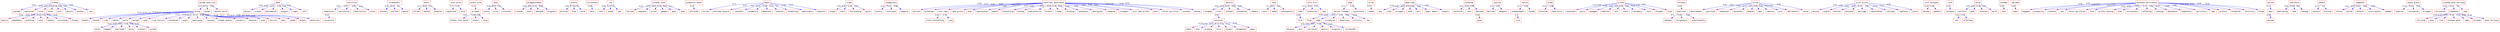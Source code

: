 strict digraph  {
	brahma	 [color=red,
		fontname=courier,
		shape=box];
	supreme	 [color=red,
		fontname=courier,
		shape=box];
	brahma -> supreme	 [color=blue,
		xlabel=0.01];
	explained	 [color=red,
		fontname=courier,
		shape=box];
	brahma -> explained	 [color=blue,
		xlabel=0.03];
	since	 [color=red,
		fontname=courier,
		shape=box];
	brahma -> since	 [color=blue,
		xlabel=0.01];
	forms	 [color=red,
		fontname=courier,
		shape=box];
	brahma -> forms	 [color=blue,
		xlabel=0.14];
	kill	 [color=red,
		fontname=courier,
		shape=box];
	brahma -> kill	 [color=blue,
		xlabel=0.02];
	absurd	 [color=red,
		fontname=courier,
		shape=box];
	brahma -> absurd	 [color=blue,
		xlabel=0.02];
	another	 [color=red,
		fontname=courier,
		shape=box];
	brahma -> another	 [color=blue,
		xlabel=0.01];
	one	 [color=red,
		fontname=courier,
		shape=box];
	brahma -> one	 [color=blue,
		xlabel=0.01];
	desire	 [color=red,
		fontname=courier,
		shape=box];
	since -> desire	 [color=blue,
		xlabel=0.04];
	kamadhenu	 [color=red,
		fontname=courier,
		shape=box];
	since -> kamadhenu	 [color=blue,
		xlabel=0.01];
	granting	 [color=red,
		fontname=courier,
		shape=box];
	since -> granting	 [color=blue,
		xlabel=0.01];
	wish	 [color=red,
		fontname=courier,
		shape=box];
	since -> wish	 [color=blue,
		xlabel=0.02];
	obtain	 [color=red,
		fontname=courier,
		shape=box];
	since -> obtain	 [color=blue,
		xlabel=0.13];
	according	 [color=red,
		fontname=courier,
		shape=box];
	since -> according	 [color=blue,
		xlabel=0.01];
	things	 [color=red,
		fontname=courier,
		shape=box];
	since -> things	 [color=blue,
		xlabel=0.01];
	"spread adversity"	 [color=red,
		fontname=courier,
		shape=box];
	bring	 [color=red,
		fontname=courier,
		shape=box];
	"spread adversity" -> bring	 [color=blue,
		xlabel=0.15];
	hunger	 [color=red,
		fontname=courier,
		shape=box];
	"spread adversity" -> hunger	 [color=blue,
		xlabel=0.15];
	"mother earth"	 [color=red,
		fontname=courier,
		shape=box];
	"spread adversity" -> "mother earth"	 [color=blue,
		xlabel=0.02];
	deaths	 [color=red,
		fontname=courier,
		shape=box];
	bring -> deaths	 [color=blue,
		xlabel=0.14];
	caused	 [color=red,
		fontname=courier,
		shape=box];
	bring -> caused	 [color=blue,
		xlabel=0.19];
	crop	 [color=red,
		fontname=courier,
		shape=box];
	bring -> crop	 [color=blue,
		xlabel=0.1];
	famine	 [color=red,
		fontname=courier,
		shape=box];
	bring -> famine	 [color=blue,
		xlabel=0.15];
	earth	 [color=red,
		fontname=courier,
		shape=box];
	bring -> earth	 [color=blue,
		xlabel=0.13];
	spread	 [color=red,
		fontname=courier,
		shape=box];
	bring -> spread	 [color=blue,
		xlabel=0.11];
	said	 [color=red,
		fontname=courier,
		shape=box];
	bring -> said	 [color=blue,
		xlabel=0.02];
	"crop failure"	 [color=red,
		fontname=courier,
		shape=box];
	bring -> "crop failure"	 [color=blue,
		xlabel=0.15];
	witnessed	 [color=red,
		fontname=courier,
		shape=box];
	bring -> witnessed	 [color=blue,
		xlabel=0.18];
	angry	 [color=red,
		fontname=courier,
		shape=box];
	bring -> angry	 [color=blue,
		xlabel=0.13];
	swallowing	 [color=red,
		fontname=courier,
		shape=box];
	bring -> swallowing	 [color=blue,
		xlabel=0.11];
	causing	 [color=red,
		fontname=courier,
		shape=box];
	bring -> causing	 [color=blue,
		xlabel=0.09];
	"hunger deaths"	 [color=red,
		fontname=courier,
		shape=box];
	bring -> "hunger deaths"	 [color=blue,
		xlabel=0.06];
	normalcy	 [color=red,
		fontname=courier,
		shape=box];
	bring -> normalcy	 [color=blue,
		xlabel=0.18];
	despite	 [color=red,
		fontname=courier,
		shape=box];
	bring -> despite	 [color=blue,
		xlabel=0.17];
	wide	 [color=red,
		fontname=courier,
		shape=box];
	bring -> wide	 [color=blue,
		xlabel=0.1];
	failure	 [color=red,
		fontname=courier,
		shape=box];
	bring -> failure	 [color=blue,
		xlabel=0.17];
	many	 [color=red,
		fontname=courier,
		shape=box];
	bring -> many	 [color=blue,
		xlabel=0.04];
	seeds	 [color=red,
		fontname=courier,
		shape=box];
	bring -> seeds	 [color=blue,
		xlabel=0.1];
	mother	 [color=red,
		fontname=courier,
		shape=box];
	bring -> mother	 [color=blue,
		xlabel=0.11];
	adversity	 [color=red,
		fontname=courier,
		shape=box];
	bring -> adversity	 [color=blue,
		xlabel=0.16];
	herbs	 [color=red,
		fontname=courier,
		shape=box];
	earth -> herbs	 [color=blue,
		xlabel=0.02];
	begged	 [color=red,
		fontname=courier,
		shape=box];
	earth -> begged	 [color=blue,
		xlabel=0.03];
	swallowed	 [color=red,
		fontname=courier,
		shape=box];
	earth -> swallowed	 [color=blue,
		xlabel=0.01];
	mercy	 [color=red,
		fontname=courier,
		shape=box];
	earth -> mercy	 [color=blue,
		xlabel=0.01];
	protect	 [color=red,
		fontname=courier,
		shape=box];
	earth -> protect	 [color=blue,
		xlabel=0.02];
	wicked	 [color=red,
		fontname=courier,
		shape=box];
	earth -> wicked	 [color=blue,
		xlabel=0.02];
	dead	 [color=red,
		fontname=courier,
		shape=box];
	palace	 [color=red,
		fontname=courier,
		shape=box];
	dead -> palace	 [color=blue,
		xlabel=0.01];
	traced	 [color=red,
		fontname=courier,
		shape=box];
	dead -> traced	 [color=blue,
		xlabel=0.03];
	whereabouts	 [color=red,
		fontname=courier,
		shape=box];
	dead -> whereabouts	 [color=blue,
		xlabel=0.01];
	disgust	 [color=red,
		fontname=courier,
		shape=box];
	dead -> disgust	 [color=blue,
		xlabel=0.01];
	night	 [color=red,
		fontname=courier,
		shape=box];
	dead -> night	 [color=blue,
		xlabel=0.12];
	left	 [color=red,
		fontname=courier,
		shape=box];
	dead -> left	 [color=blue,
		xlabel=0.01];
	sacrifice	 [color=red,
		fontname=courier,
		shape=box];
	completion	 [color=red,
		fontname=courier,
		shape=box];
	sacrifice -> completion	 [color=blue,
		xlabel=0.01];
	sacrificial	 [color=red,
		fontname=courier,
		shape=box];
	sacrifice -> sacrificial	 [color=blue,
		xlabel=0.07];
	obstruction	 [color=red,
		fontname=courier,
		shape=box];
	sacrifice -> obstruction	 [color=blue,
		xlabel=0.01];
	stole	 [color=red,
		fontname=courier,
		shape=box];
	sacrifice -> stole	 [color=blue,
		xlabel=0.01];
	successful	 [color=red,
		fontname=courier,
		shape=box];
	completion -> successful	 [color=blue,
		xlabel=0.01];
	"'brahma\x92s'"	 [color=red,
		fontname=courier,
		shape=box];
	refined	 [color=red,
		fontname=courier,
		shape=box];
	"'brahma\x92s'" -> refined	 [color=blue,
		xlabel=0.01];
	outlook	 [color=red,
		fontname=courier,
		shape=box];
	"'brahma\x92s'" -> outlook	 [color=blue,
		xlabel=0.01];
	mental	 [color=red,
		fontname=courier,
		shape=box];
	"'brahma\x92s'" -> mental	 [color=blue,
		xlabel=0.1];
	avert	 [color=red,
		fontname=courier,
		shape=box];
	follow	 [color=red,
		fontname=courier,
		shape=box];
	avert -> follow	 [color=blue,
		xlabel=0.17];
	wanted	 [color=red,
		fontname=courier,
		shape=box];
	avert -> wanted	 [color=blue,
		xlabel=0.05];
	disaster	 [color=red,
		fontname=courier,
		shape=box];
	avert -> disaster	 [color=blue,
		xlabel=0.11];
	"nine horse"	 [color=red,
		fontname=courier,
		shape=box];
	equalized	 [color=red,
		fontname=courier,
		shape=box];
	"nine horse" -> equalized	 [color=blue,
		xlabel=0.17];
	told	 [color=red,
		fontname=courier,
		shape=box];
	"nine horse" -> told	 [color=blue,
		xlabel=0.15];
	"ninety nine"	 [color=red,
		fontname=courier,
		shape=box];
	already	 [color=red,
		fontname=courier,
		shape=box];
	"ninety nine" -> already	 [color=blue,
		xlabel=0.12];
	"ninety nine horse"	 [color=red,
		fontname=courier,
		shape=box];
	already -> "ninety nine horse"	 [color=blue,
		xlabel=0.03];
	ninety	 [color=red,
		fontname=courier,
		shape=box];
	already -> ninety	 [color=blue,
		xlabel=0.06];
	nine	 [color=red,
		fontname=courier,
		shape=box];
	already -> nine	 [color=blue,
		xlabel=0.06];
	died	 [color=red,
		fontname=courier,
		shape=box];
	could	 [color=red,
		fontname=courier,
		shape=box];
	died -> could	 [color=blue,
		xlabel=0.08];
	curse	 [color=red,
		fontname=courier,
		shape=box];
	died -> curse	 [color=blue,
		xlabel=0.01];
	tolerate	 [color=red,
		fontname=courier,
		shape=box];
	died -> tolerate	 [color=blue,
		xlabel=0.01];
	disappointment	 [color=red,
		fontname=courier,
		shape=box];
	crowned	 [color=red,
		fontname=courier,
		shape=box];
	disappointment -> crowned	 [color=blue,
		xlabel=0.02];
	much	 [color=red,
		fontname=courier,
		shape=box];
	disappointment -> much	 [color=blue,
		xlabel=0.01];
	emerged	 [color=red,
		fontname=courier,
		shape=box];
	disappointment -> emerged	 [color=blue,
		xlabel=0.11];
	eligible	 [color=red,
		fontname=courier,
		shape=box];
	disappointment -> eligible	 [color=blue,
		xlabel=0.02];
	plants	 [color=red,
		fontname=courier,
		shape=box];
	milking	 [color=red,
		fontname=courier,
		shape=box];
	plants -> milking	 [color=blue,
		xlabel=0.05];
	flow	 [color=red,
		fontname=courier,
		shape=box];
	plants -> flow	 [color=blue,
		xlabel=0.13];
	milk	 [color=red,
		fontname=courier,
		shape=box];
	plants -> milk	 [color=blue,
		xlabel=0.14];
	christened	 [color=red,
		fontname=courier,
		shape=box];
	were	 [color=red,
		fontname=courier,
		shape=box];
	christened -> were	 [color=blue,
		xlabel=0.08];
	cow	 [color=red,
		fontname=courier,
		shape=box];
	calf	 [color=red,
		fontname=courier,
		shape=box];
	cow -> calf	 [color=blue,
		xlabel=0.08];
	asked	 [color=red,
		fontname=courier,
		shape=box];
	cow -> asked	 [color=blue,
		xlabel=0.1];
	get	 [color=red,
		fontname=courier,
		shape=box];
	cow -> get	 [color=blue,
		xlabel=0.11];
	"nishada chief"	 [color=red,
		fontname=courier,
		shape=box];
	ferried	 [color=red,
		fontname=courier,
		shape=box];
	"nishada chief" -> ferried	 [color=blue,
		xlabel=0.01];
	ramayana	 [color=red,
		fontname=courier,
		shape=box];
	"nishada chief" -> ramayana	 [color=blue,
		xlabel=0.01];
	across	 [color=red,
		fontname=courier,
		shape=box];
	"nishada chief" -> across	 [color=blue,
		xlabel=0.01];
	ganges	 [color=red,
		fontname=courier,
		shape=box];
	"nishada chief" -> ganges	 [color=blue,
		xlabel=0.01];
	guha	 [color=red,
		fontname=courier,
		shape=box];
	"nishada chief" -> guha	 [color=blue,
		xlabel=0.01];
	boat	 [color=red,
		fontname=courier,
		shape=box];
	"nishada chief" -> boat	 [color=blue,
		xlabel=0.11];
	"premature death"	 [color=red,
		fontname=courier,
		shape=box];
	attitude	 [color=red,
		fontname=courier,
		shape=box];
	"premature death" -> attitude	 [color=blue,
		xlabel=0.15];
	death	 [color=red,
		fontname=courier,
		shape=box];
	forced	 [color=red,
		fontname=courier,
		shape=box];
	death -> forced	 [color=blue,
		xlabel=0.11];
	"attitude towards"	 [color=red,
		fontname=courier,
		shape=box];
	death -> "attitude towards"	 [color=blue,
		xlabel=0.07];
	"'vena\x92s'"	 [color=red,
		fontname=courier,
		shape=box];
	death -> "'vena\x92s'"	 [color=blue,
		xlabel=0.1];
	premature	 [color=red,
		fontname=courier,
		shape=box];
	death -> premature	 [color=blue,
		xlabel=0.12];
	behaviour	 [color=red,
		fontname=courier,
		shape=box];
	death -> behaviour	 [color=blue,
		xlabel=0.08];
	towards	 [color=red,
		fontname=courier,
		shape=box];
	death -> towards	 [color=blue,
		xlabel=0.13];
	tormenting	 [color=red,
		fontname=courier,
		shape=box];
	death -> tormenting	 [color=blue,
		xlabel=0.1];
	deplorable	 [color=red,
		fontname=courier,
		shape=box];
	death -> deplorable	 [color=blue,
		xlabel=0.14];
	subjects	 [color=red,
		fontname=courier,
		shape=box];
	death -> subjects	 [color=blue,
		xlabel=0.11];
	tribe	 [color=red,
		fontname=courier,
		shape=box];
	origin	 [color=red,
		fontname=courier,
		shape=box];
	tribe -> origin	 [color=blue,
		xlabel=0.01];
	story	 [color=red,
		fontname=courier,
		shape=box];
	tribe -> story	 [color=blue,
		xlabel=0.02];
	fascinating	 [color=red,
		fontname=courier,
		shape=box];
	tribe -> fascinating	 [color=blue,
		xlabel=0.01];
	quite	 [color=red,
		fontname=courier,
		shape=box];
	tribe -> quite	 [color=blue,
		xlabel=0.07];
	unhappiness	 [color=red,
		fontname=courier,
		shape=box];
	country	 [color=red,
		fontname=courier,
		shape=box];
	unhappiness -> country	 [color=blue,
		xlabel=0.01];
	continued	 [color=red,
		fontname=courier,
		shape=box];
	unhappiness -> continued	 [color=blue,
		xlabel=0.01];
	languish	 [color=red,
		fontname=courier,
		shape=box];
	unhappiness -> languish	 [color=blue,
		xlabel=0.09];
	"excellent governance"	 [color=red,
		fontname=courier,
		shape=box];
	glories	 [color=red,
		fontname=courier,
		shape=box];
	"excellent governance" -> glories	 [color=blue,
		xlabel=0.02];
	withdraws	 [color=red,
		fontname=courier,
		shape=box];
	"excellent governance" -> withdraws	 [color=blue,
		xlabel=0.17];
	"lord rama"	 [color=red,
		fontname=courier,
		shape=box];
	"excellent governance" -> "lord rama"	 [color=blue,
		xlabel=0.02];
	"rama prithu"	 [color=red,
		fontname=courier,
		shape=box];
	"excellent governance" -> "rama prithu"	 [color=blue,
		xlabel=0.02];
	even	 [color=red,
		fontname=courier,
		shape=box];
	"excellent governance" -> even	 [color=blue,
		xlabel=0.01];
	mountainous	 [color=red,
		fontname=courier,
		shape=box];
	"excellent governance" -> mountainous	 [color=blue,
		xlabel=0.02];
	based	 [color=red,
		fontname=courier,
		shape=box];
	"excellent governance" -> based	 [color=blue,
		xlabel=0.01];
	interesting	 [color=red,
		fontname=courier,
		shape=box];
	"excellent governance" -> interesting	 [color=blue,
		xlabel=0.15];
	belong	 [color=red,
		fontname=courier,
		shape=box];
	"excellent governance" -> belong	 [color=blue,
		xlabel=0.01];
	yudhishthira	 [color=red,
		fontname=courier,
		shape=box];
	"excellent governance" -> yudhishthira	 [color=blue,
		xlabel=0.02];
	forests	 [color=red,
		fontname=courier,
		shape=box];
	"excellent governance" -> forests	 [color=blue,
		xlabel=0.05];
	today	 [color=red,
		fontname=courier,
		shape=box];
	"excellent governance" -> today	 [color=blue,
		xlabel=0.03];
	residing	 [color=red,
		fontname=courier,
		shape=box];
	"excellent governance" -> residing	 [color=blue,
		xlabel=0.02];
	anecdotes	 [color=red,
		fontname=courier,
		shape=box];
	"excellent governance" -> anecdotes	 [color=blue,
		xlabel=0.02];
	aboriginal	 [color=red,
		fontname=courier,
		shape=box];
	"excellent governance" -> aboriginal	 [color=blue,
		xlabel=0.01];
	compared	 [color=red,
		fontname=courier,
		shape=box];
	"excellent governance" -> compared	 [color=blue,
		xlabel=0.02];
	nishadas	 [color=red,
		fontname=courier,
		shape=box];
	"excellent governance" -> nishadas	 [color=blue,
		xlabel=0.02];
	"lord rama prithu"	 [color=red,
		fontname=courier,
		shape=box];
	"excellent governance" -> "lord rama prithu"	 [color=blue,
		xlabel=0.01];
	short	 [color=red,
		fontname=courier,
		shape=box];
	"excellent governance" -> short	 [color=blue,
		xlabel=0.01];
	"horse sacrifice"	 [color=red,
		fontname=courier,
		shape=box];
	"excellent governance" -> "horse sacrifice"	 [color=blue,
		xlabel=0.02];
	stunted	 [color=red,
		fontname=courier,
		shape=box];
	"excellent governance" -> stunted	 [color=blue,
		xlabel=0.04];
	dharma	 [color=red,
		fontname=courier,
		shape=box];
	"excellent governance" -> dharma	 [color=blue,
		xlabel=0.02];
	"indra interesting"	 [color=red,
		fontname=courier,
		shape=box];
	"lord rama" -> "indra interesting"	 [color=blue,
		xlabel=0.02];
	sung	 [color=red,
		fontname=courier,
		shape=box];
	"lord rama" -> sung	 [color=blue,
		xlabel=0.15];
	dacoits	 [color=red,
		fontname=courier,
		shape=box];
	kingdom	 [color=red,
		fontname=courier,
		shape=box];
	dacoits -> kingdom	 [color=blue,
		xlabel=0.02];
	ruler	 [color=red,
		fontname=courier,
		shape=box];
	dacoits -> ruler	 [color=blue,
		xlabel=0.12];
	without	 [color=red,
		fontname=courier,
		shape=box];
	dacoits -> without	 [color=blue,
		xlabel=0.01];
	plundered	 [color=red,
		fontname=courier,
		shape=box];
	dacoits -> plundered	 [color=blue,
		xlabel=0.02];
	robbers	 [color=red,
		fontname=courier,
		shape=box];
	dacoits -> robbers	 [color=blue,
		xlabel=0.02];
	successor	 [color=red,
		fontname=courier,
		shape=box];
	ruler -> successor	 [color=blue,
		xlabel=0.01];
	noble	 [color=red,
		fontname=courier,
		shape=box];
	successor -> noble	 [color=blue,
		xlabel=0.14];
	heir	 [color=red,
		fontname=courier,
		shape=box];
	successor -> heir	 [color=blue,
		xlabel=0.14];
	produce	 [color=red,
		fontname=courier,
		shape=box];
	successor -> produce	 [color=blue,
		xlabel=0.12];
	carry	 [color=red,
		fontname=courier,
		shape=box];
	successor -> carry	 [color=blue,
		xlabel=0.15];
	thighs	 [color=red,
		fontname=courier,
		shape=box];
	successor -> thighs	 [color=blue,
		xlabel=0.13];
	attempted	 [color=red,
		fontname=courier,
		shape=box];
	successor -> attempted	 [color=blue,
		xlabel=0.12];
	yogic	 [color=red,
		fontname=courier,
		shape=box];
	successor -> yogic	 [color=blue,
		xlabel=0.14];
	vena	 [color=red,
		fontname=courier,
		shape=box];
	born	 [color=red,
		fontname=courier,
		shape=box];
	vena -> born	 [color=blue,
		xlabel=0.1];
	named	 [color=red,
		fontname=courier,
		shape=box];
	vena -> named	 [color=blue,
		xlabel=0.01];
	subsequently	 [color=red,
		fontname=courier,
		shape=box];
	vena -> subsequently	 [color=blue,
		xlabel=0.01];
	"wild fire"	 [color=red,
		fontname=courier,
		shape=box];
	like	 [color=red,
		fontname=courier,
		shape=box];
	"wild fire" -> like	 [color=blue,
		xlabel=0.12];
	insecurity	 [color=red,
		fontname=courier,
		shape=box];
	"wild fire" -> insecurity	 [color=blue,
		xlabel=0.01];
	had	 [color=red,
		fontname=courier,
		shape=box];
	"wild fire" -> had	 [color=blue,
		xlabel=0.17];
	fire	 [color=red,
		fontname=courier,
		shape=box];
	like -> fire	 [color=blue,
		xlabel=0.05];
	anga	 [color=red,
		fontname=courier,
		shape=box];
	"dhruva lineage"	 [color=red,
		fontname=courier,
		shape=box];
	anga -> "dhruva lineage"	 [color=blue,
		xlabel=0.11];
	injunctions	 [color=red,
		fontname=courier,
		shape=box];
	anga -> injunctions	 [color=blue,
		xlabel=0.14];
	king	 [color=red,
		fontname=courier,
		shape=box];
	"dhruva lineage" -> king	 [color=blue,
		xlabel=0.01];
	sage	 [color=red,
		fontname=courier,
		shape=box];
	"dhruva lineage" -> sage	 [color=blue,
		xlabel=0.01];
	scriptural	 [color=red,
		fontname=courier,
		shape=box];
	"dhruva lineage" -> scriptural	 [color=blue,
		xlabel=0.01];
	observing	 [color=red,
		fontname=courier,
		shape=box];
	"dhruva lineage" -> observing	 [color=blue,
		xlabel=0.01];
	strictly	 [color=red,
		fontname=courier,
		shape=box];
	"dhruva lineage" -> strictly	 [color=blue,
		xlabel=0.01];
	man	 [color=red,
		fontname=courier,
		shape=box];
	"dhruva lineage" -> man	 [color=blue,
		xlabel=0.01];
	deceive	 [color=red,
		fontname=courier,
		shape=box];
	sage -> deceive	 [color=blue,
		xlabel=0.01];
	atri	 [color=red,
		fontname=courier,
		shape=box];
	sage -> atri	 [color=blue,
		xlabel=0.01];
	retrieved	 [color=red,
		fontname=courier,
		shape=box];
	sage -> retrieved	 [color=blue,
		xlabel=0.01];
	advice	 [color=red,
		fontname=courier,
		shape=box];
	sage -> advice	 [color=blue,
		xlabel=0.02];
	disguise	 [color=red,
		fontname=courier,
		shape=box];
	sage -> disguise	 [color=blue,
		xlabel=0.1];
	"'prithu\x92s'"	 [color=red,
		fontname=courier,
		shape=box];
	sage -> "'prithu\x92s'"	 [color=blue,
		xlabel=0.01];
	arrow	 [color=red,
		fontname=courier,
		shape=box];
	aimed	 [color=red,
		fontname=courier,
		shape=box];
	arrow -> aimed	 [color=blue,
		xlabel=0.01];
	"dead body"	 [color=red,
		fontname=courier,
		shape=box];
	boy	 [color=red,
		fontname=courier,
		shape=box];
	"dead body" -> boy	 [color=blue,
		xlabel=0.14];
	arms	 [color=red,
		fontname=courier,
		shape=box];
	"dead body" -> arms	 [color=blue,
		xlabel=0.02];
	brought	 [color=red,
		fontname=courier,
		shape=box];
	"dead body" -> brought	 [color=blue,
		xlabel=0.01];
	used	 [color=red,
		fontname=courier,
		shape=box];
	"dead body" -> used	 [color=blue,
		xlabel=0.01];
	girl	 [color=red,
		fontname=courier,
		shape=box];
	"dead body" -> girl	 [color=blue,
		xlabel=0.02];
	"yogic powers"	 [color=red,
		fontname=courier,
		shape=box];
	"dead body" -> "yogic powers"	 [color=blue,
		xlabel=0.02];
	powers	 [color=red,
		fontname=courier,
		shape=box];
	"dead body" -> powers	 [color=blue,
		xlabel=0.02];
	withdraw	 [color=red,
		fontname=courier,
		shape=box];
	forthwith	 [color=red,
		fontname=courier,
		shape=box];
	withdraw -> forthwith	 [color=blue,
		xlabel=0.01];
	last	 [color=red,
		fontname=courier,
		shape=box];
	withdraw -> last	 [color=blue,
		xlabel=0.01];
	advised	 [color=red,
		fontname=courier,
		shape=box];
	withdraw -> advised	 [color=blue,
		xlabel=0.08];
	give	 [color=red,
		fontname=courier,
		shape=box];
	advised -> give	 [color=blue,
		xlabel=0.05];
	sunitha	 [color=red,
		fontname=courier,
		shape=box];
	married	 [color=red,
		fontname=courier,
		shape=box];
	sunitha -> married	 [color=blue,
		xlabel=0.11];
	daughter	 [color=red,
		fontname=courier,
		shape=box];
	sunitha -> daughter	 [color=blue,
		xlabel=0.01];
	nature	 [color=red,
		fontname=courier,
		shape=box];
	undependable	 [color=red,
		fontname=courier,
		shape=box];
	nature -> undependable	 [color=blue,
		xlabel=0.13];
	turned	 [color=red,
		fontname=courier,
		shape=box];
	nature -> turned	 [color=blue,
		xlabel=0.03];
	true	 [color=red,
		fontname=courier,
		shape=box];
	undependable -> true	 [color=blue,
		xlabel=0.1];
	acted	 [color=red,
		fontname=courier,
		shape=box];
	directed	 [color=red,
		fontname=courier,
		shape=box];
	acted -> directed	 [color=blue,
		xlabel=0.01];
	cheerfully	 [color=red,
		fontname=courier,
		shape=box];
	acted -> cheerfully	 [color=blue,
		xlabel=0.08];
	prithu	 [color=red,
		fontname=courier,
		shape=box];
	hundredth	 [color=red,
		fontname=courier,
		shape=box];
	prithu -> hundredth	 [color=blue,
		xlabel=0.15];
	would	 [color=red,
		fontname=courier,
		shape=box];
	prithu -> would	 [color=blue,
		xlabel=0.01];
	managed	 [color=red,
		fontname=courier,
		shape=box];
	prithu -> managed	 [color=blue,
		xlabel=0.04];
	complete	 [color=red,
		fontname=courier,
		shape=box];
	prithu -> complete	 [color=blue,
		xlabel=0.01];
	lost	 [color=red,
		fontname=courier,
		shape=box];
	prithu -> lost	 [color=blue,
		xlabel=0.01];
	indra	 [color=red,
		fontname=courier,
		shape=box];
	prithu -> indra	 [color=blue,
		xlabel=0.02];
	supremacy	 [color=red,
		fontname=courier,
		shape=box];
	prithu -> supremacy	 [color=blue,
		xlabel=0.02];
	start	 [color=red,
		fontname=courier,
		shape=box];
	prithu -> start	 [color=blue,
		xlabel=0.03];
	thought	 [color=red,
		fontname=courier,
		shape=box];
	prithu -> thought	 [color=blue,
		xlabel=0.02];
	final	 [color=red,
		fontname=courier,
		shape=box];
	prithu -> final	 [color=blue,
		xlabel=0.01];
	mrithyu	 [color=red,
		fontname=courier,
		shape=box];
	qualities	 [color=red,
		fontname=courier,
		shape=box];
	mrithyu -> qualities	 [color=blue,
		xlabel=0.03];
	imbibed	 [color=red,
		fontname=courier,
		shape=box];
	qualities -> imbibed	 [color=blue,
		xlabel=0.11];
	unrighteous	 [color=red,
		fontname=courier,
		shape=box];
	qualities -> unrighteous	 [color=blue,
		xlabel=0.09];
	unfortunately	 [color=red,
		fontname=courier,
		shape=box];
	qualities -> unfortunately	 [color=blue,
		xlabel=0.09];
	virtue	 [color=red,
		fontname=courier,
		shape=box];
	development	 [color=red,
		fontname=courier,
		shape=box];
	virtue -> development	 [color=blue,
		xlabel=0.01];
	spiritual	 [color=red,
		fontname=courier,
		shape=box];
	virtue -> spiritual	 [color=blue,
		xlabel=0.01];
	endeavour	 [color=red,
		fontname=courier,
		shape=box];
	virtue -> endeavour	 [color=blue,
		xlabel=0.03];
	hereafter	 [color=red,
		fontname=courier,
		shape=box];
	virtue -> hereafter	 [color=blue,
		xlabel=0.11];
	people	 [color=red,
		fontname=courier,
		shape=box];
	virtue -> people	 [color=blue,
		xlabel=0.01];
	upon	 [color=red,
		fontname=courier,
		shape=box];
	virtue -> upon	 [color=blue,
		xlabel=0.02];
	impress	 [color=red,
		fontname=courier,
		shape=box];
	virtue -> impress	 [color=blue,
		xlabel=0.01];
	evil	 [color=red,
		fontname=courier,
		shape=box];
	virtue -> evil	 [color=blue,
		xlabel=0.03];
	detrimental	 [color=red,
		fontname=courier,
		shape=box];
	virtue -> detrimental	 [color=blue,
		xlabel=0.02];
	value	 [color=red,
		fontname=courier,
		shape=box];
	virtue -> value	 [color=blue,
		xlabel=0.02];
	"archi prithu"	 [color=red,
		fontname=courier,
		shape=box];
	divine	 [color=red,
		fontname=courier,
		shape=box];
	"archi prithu" -> divine	 [color=blue,
		xlabel=0.01];
	couple	 [color=red,
		fontname=courier,
		shape=box];
	"archi prithu" -> couple	 [color=blue,
		xlabel=0.02];
	eternal	 [color=red,
		fontname=courier,
		shape=box];
	"archi prithu" -> eternal	 [color=blue,
		xlabel=0.01];
	possible	 [color=red,
		fontname=courier,
		shape=box];
	"archi prithu" -> possible	 [color=blue,
		xlabel=0.01];
	marriage	 [color=red,
		fontname=courier,
		shape=box];
	"archi prithu" -> marriage	 [color=blue,
		xlabel=0.01];
	represented	 [color=red,
		fontname=courier,
		shape=box];
	"archi prithu" -> represented	 [color=blue,
		xlabel=0.01];
	siblings	 [color=red,
		fontname=courier,
		shape=box];
	"archi prithu" -> siblings	 [color=blue,
		xlabel=0.15];
	righteous	 [color=red,
		fontname=courier,
		shape=box];
	"archi prithu" -> righteous	 [color=blue,
		xlabel=0.13];
	pious	 [color=red,
		fontname=courier,
		shape=box];
	"archi prithu" -> pious	 [color=blue,
		xlabel=0.05];
	"lord narayana"	 [color=red,
		fontname=courier,
		shape=box];
	lakshmi	 [color=red,
		fontname=courier,
		shape=box];
	"lord narayana" -> lakshmi	 [color=blue,
		xlabel=0.18];
	goddess	 [color=red,
		fontname=courier,
		shape=box];
	"lord narayana" -> goddess	 [color=blue,
		xlabel=0.16];
	lord	 [color=red,
		fontname=courier,
		shape=box];
	narayana	 [color=red,
		fontname=courier,
		shape=box];
	lord -> narayana	 [color=blue,
		xlabel=0.14];
	horse	 [color=red,
		fontname=courier,
		shape=box];
	perform	 [color=red,
		fontname=courier,
		shape=box];
	horse -> perform	 [color=blue,
		xlabel=0.01];
	gods	 [color=red,
		fontname=courier,
		shape=box];
	horse -> gods	 [color=blue,
		xlabel=0.01];
	rejected	 [color=red,
		fontname=courier,
		shape=box];
	horse -> rejected	 [color=blue,
		xlabel=0.01];
	birth	 [color=red,
		fontname=courier,
		shape=box];
	horse -> birth	 [color=blue,
		xlabel=0.07];
	son	 [color=red,
		fontname=courier,
		shape=box];
	perform -> son	 [color=blue,
		xlabel=0.01];
	offerings	 [color=red,
		fontname=courier,
		shape=box];
	perform -> offerings	 [color=blue,
		xlabel=0.01];
	attempt	 [color=red,
		fontname=courier,
		shape=box];
	next	 [color=red,
		fontname=courier,
		shape=box];
	attempt -> next	 [color=blue,
		xlabel=0.03];
	decided	 [color=red,
		fontname=courier,
		shape=box];
	make	 [color=red,
		fontname=courier,
		shape=box];
	decided -> make	 [color=blue,
		xlabel=0.02];
	"marathon performance"	 [color=red,
		fontname=courier,
		shape=box];
	engaged	 [color=red,
		fontname=courier,
		shape=box];
	"marathon performance" -> engaged	 [color=blue,
		xlabel=0.04];
	prosperity	 [color=red,
		fontname=courier,
		shape=box];
	"marathon performance" -> prosperity	 [color=blue,
		xlabel=0.03];
	hundred	 [color=red,
		fontname=courier,
		shape=box];
	"marathon performance" -> hundred	 [color=blue,
		xlabel=0.04];
	was	 [color=red,
		fontname=courier,
		shape=box];
	"marathon performance" -> was	 [color=blue,
		xlabel=0.01];
	"horse sacrifices"	 [color=red,
		fontname=courier,
		shape=box];
	"marathon performance" -> "horse sacrifices"	 [color=blue,
		xlabel=0.03];
	form	 [color=red,
		fontname=courier,
		shape=box];
	"marathon performance" -> form	 [color=blue,
		xlabel=0.03];
	"prithu chasing"	 [color=red,
		fontname=courier,
		shape=box];
	"marathon performance" -> "prithu chasing"	 [color=blue,
		xlabel=0.01];
	took	 [color=red,
		fontname=courier,
		shape=box];
	"marathon performance" -> took	 [color=blue,
		xlabel=0.02];
	seriousness	 [color=red,
		fontname=courier,
		shape=box];
	"marathon performance" -> seriousness	 [color=blue,
		xlabel=0.03];
	suffering	 [color=red,
		fontname=courier,
		shape=box];
	"marathon performance" -> suffering	 [color=blue,
		xlabel=0.17];
	chasing	 [color=red,
		fontname=courier,
		shape=box];
	"marathon performance" -> chasing	 [color=blue,
		xlabel=0.01];
	abundance	 [color=red,
		fontname=courier,
		shape=box];
	"marathon performance" -> abundance	 [color=blue,
		xlabel=0.17];
	completely	 [color=red,
		fontname=courier,
		shape=box];
	"marathon performance" -> completely	 [color=blue,
		xlabel=0.02];
	sacrifices	 [color=red,
		fontname=courier,
		shape=box];
	"marathon performance" -> sacrifices	 [color=blue,
		xlabel=0.06];
	bad	 [color=red,
		fontname=courier,
		shape=box];
	"marathon performance" -> bad	 [color=blue,
		xlabel=0.01];
	prithvi	 [color=red,
		fontname=courier,
		shape=box];
	"marathon performance" -> prithvi	 [color=blue,
		xlabel=0.04];
	forgotten	 [color=red,
		fontname=courier,
		shape=box];
	"marathon performance" -> forgotten	 [color=blue,
		xlabel=0.01];
	fertility	 [color=red,
		fontname=courier,
		shape=box];
	"marathon performance" -> fertility	 [color=blue,
		xlabel=0.04];
	dream	 [color=red,
		fontname=courier,
		shape=box];
	"marathon performance" -> dream	 [color=blue,
		xlabel=0.02];
	barren	 [color=red,
		fontname=courier,
		shape=box];
	ways	 [color=red,
		fontname=courier,
		shape=box];
	barren -> ways	 [color=blue,
		xlabel=0.11];
	become	 [color=red,
		fontname=courier,
		shape=box];
	ways -> become	 [color=blue,
		xlabel=0.04];
	therefore	 [color=red,
		fontname=courier,
		shape=box];
	destroying	 [color=red,
		fontname=courier,
		shape=box];
	therefore -> destroying	 [color=blue,
		xlabel=0.02];
	seek	 [color=red,
		fontname=courier,
		shape=box];
	therefore -> seek	 [color=blue,
		xlabel=0.06];
	revenge	 [color=red,
		fontname=courier,
		shape=box];
	therefore -> revenge	 [color=blue,
		xlabel=0.3];
	amount	 [color=red,
		fontname=courier,
		shape=box];
	oneself	 [color=red,
		fontname=courier,
		shape=box];
	amount -> oneself	 [color=blue,
		xlabel=0.11];
	killing	 [color=red,
		fontname=courier,
		shape=box];
	amount -> killing	 [color=blue,
		xlabel=0.1];
	"'anga\x92s'"	 [color=red,
		fontname=courier,
		shape=box];
	reform	 [color=red,
		fontname=courier,
		shape=box];
	"'anga\x92s'" -> reform	 [color=blue,
		xlabel=0.01];
	failed	 [color=red,
		fontname=courier,
		shape=box];
	"'anga\x92s'" -> failed	 [color=blue,
		xlabel=0.12];
	efforts	 [color=red,
		fontname=courier,
		shape=box];
	"'anga\x92s'" -> efforts	 [color=blue,
		xlabel=0.01];
	incorrigible	 [color=red,
		fontname=courier,
		shape=box];
	"'anga\x92s'" -> incorrigible	 [color=blue,
		xlabel=0.01];
	seemed	 [color=red,
		fontname=courier,
		shape=box];
	"'anga\x92s'" -> seemed	 [color=blue,
		xlabel=0.02];
	"whose grace"	 [color=red,
		fontname=courier,
		shape=box];
	superior	 [color=red,
		fontname=courier,
		shape=box];
	"whose grace" -> superior	 [color=blue,
		xlabel=0.14];
	considered	 [color=red,
		fontname=courier,
		shape=box];
	"whose grace" -> considered	 [color=blue,
		xlabel=0.01];
	arrogant	 [color=red,
		fontname=courier,
		shape=box];
	"whose grace" -> arrogant	 [color=blue,
		xlabel=0.16];
	"nishada guha ferrying"	 [color=red,
		fontname=courier,
		shape=box];
	existence	 [color=red,
		fontname=courier,
		shape=box];
	"nishada guha ferrying" -> existence	 [color=blue,
		xlabel=0.16];
	brahmanas	 [color=red,
		fontname=courier,
		shape=box];
	"nishada guha ferrying" -> brahmanas	 [color=blue,
		xlabel=0.21];
	rama	 [color=red,
		fontname=courier,
		shape=box];
	"nishada guha ferrying" -> rama	 [color=blue,
		xlabel=0.2];
	ferrying	 [color=red,
		fontname=courier,
		shape=box];
	brahmanas -> ferrying	 [color=blue,
		xlabel=0.16];
	thus	 [color=red,
		fontname=courier,
		shape=box];
	brahmanas -> thus	 [color=blue,
		xlabel=0.15];
	live	 [color=red,
		fontname=courier,
		shape=box];
	brahmanas -> live	 [color=blue,
		xlabel=0.16];
	"nishada guha"	 [color=red,
		fontname=courier,
		shape=box];
	brahmanas -> "nishada guha"	 [color=blue,
		xlabel=0.25];
	came	 [color=red,
		fontname=courier,
		shape=box];
	brahmanas -> came	 [color=blue,
		xlabel=0.12];
	allowed	 [color=red,
		fontname=courier,
		shape=box];
	brahmanas -> allowed	 [color=blue,
		xlabel=0.22];
	"guha ferrying"	 [color=red,
		fontname=courier,
		shape=box];
	brahmanas -> "guha ferrying"	 [color=blue,
		xlabel=0.14];
}
